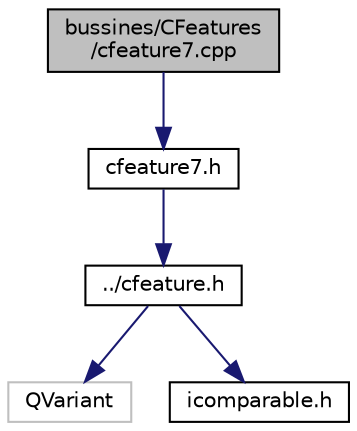 digraph "bussines/CFeatures/cfeature7.cpp"
{
  edge [fontname="Helvetica",fontsize="10",labelfontname="Helvetica",labelfontsize="10"];
  node [fontname="Helvetica",fontsize="10",shape=record];
  Node1 [label="bussines/CFeatures\l/cfeature7.cpp",height=0.2,width=0.4,color="black", fillcolor="grey75", style="filled" fontcolor="black"];
  Node1 -> Node2 [color="midnightblue",fontsize="10",style="solid",fontname="Helvetica"];
  Node2 [label="cfeature7.h",height=0.2,width=0.4,color="black", fillcolor="white", style="filled",URL="$cfeature7_8h.html"];
  Node2 -> Node3 [color="midnightblue",fontsize="10",style="solid",fontname="Helvetica"];
  Node3 [label="../cfeature.h",height=0.2,width=0.4,color="black", fillcolor="white", style="filled",URL="$cfeature_8h.html"];
  Node3 -> Node4 [color="midnightblue",fontsize="10",style="solid",fontname="Helvetica"];
  Node4 [label="QVariant",height=0.2,width=0.4,color="grey75", fillcolor="white", style="filled"];
  Node3 -> Node5 [color="midnightblue",fontsize="10",style="solid",fontname="Helvetica"];
  Node5 [label="icomparable.h",height=0.2,width=0.4,color="black", fillcolor="white", style="filled",URL="$icomparable_8h.html"];
}
